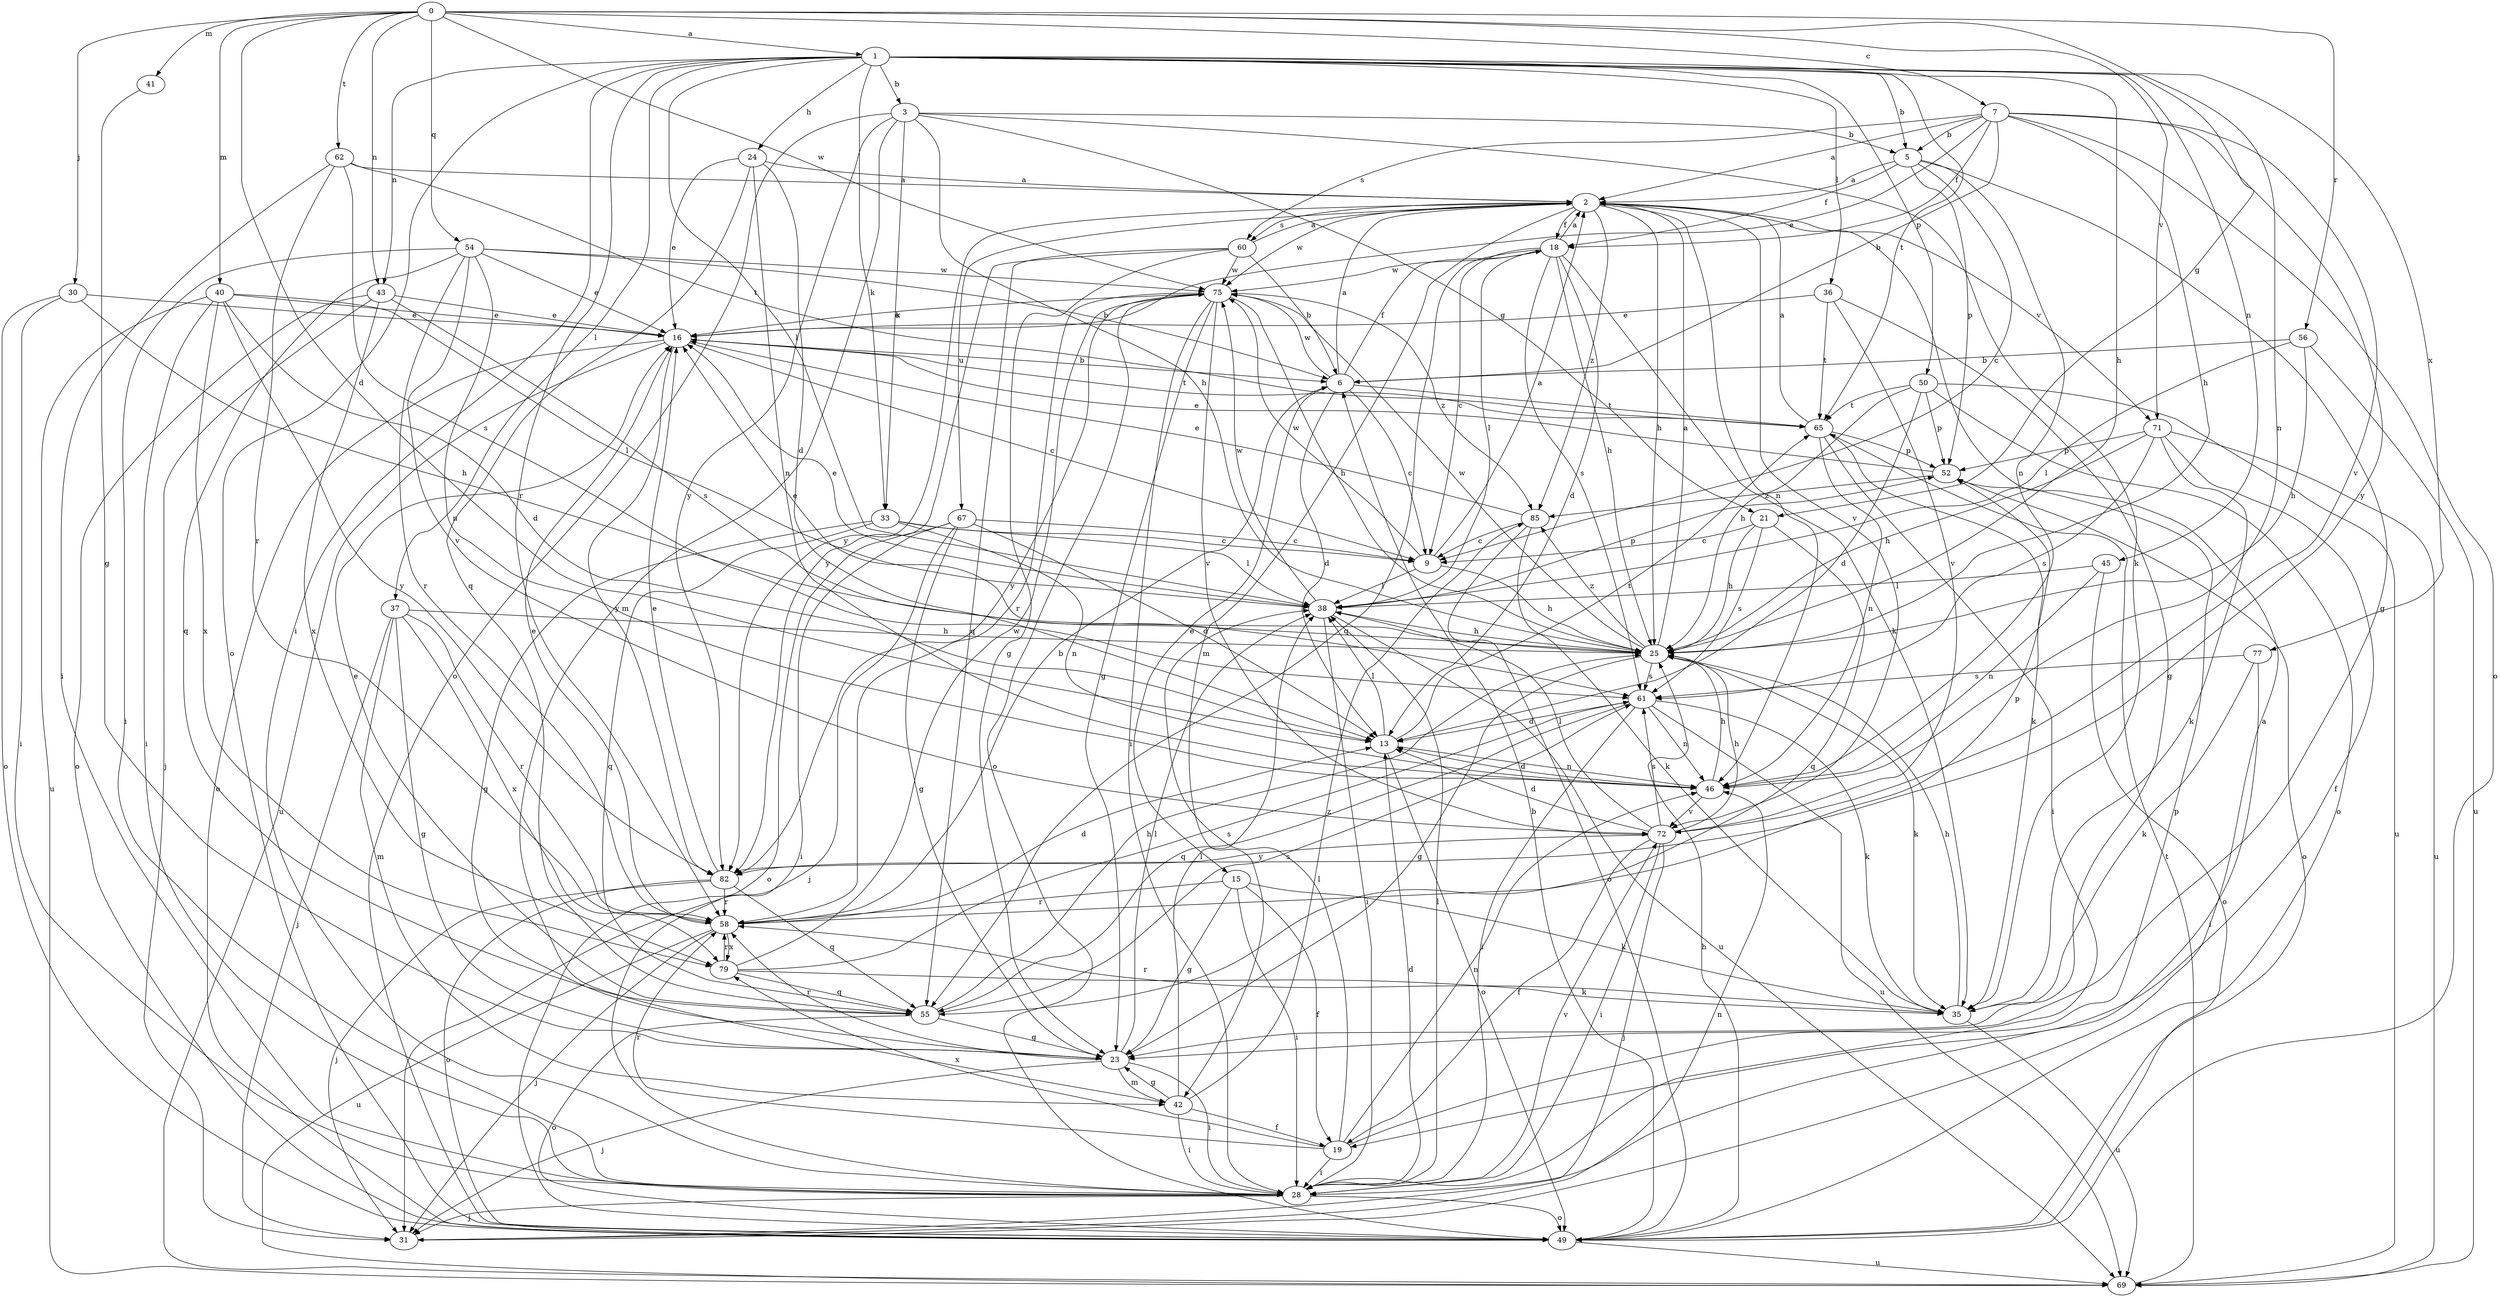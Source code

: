 strict digraph  {
0;
1;
2;
3;
5;
6;
7;
9;
13;
15;
16;
18;
19;
21;
23;
24;
25;
28;
30;
31;
33;
35;
36;
37;
38;
40;
41;
42;
43;
45;
46;
49;
50;
52;
54;
55;
56;
58;
60;
61;
62;
65;
67;
69;
71;
72;
75;
77;
79;
82;
85;
0 -> 1  [label=a];
0 -> 7  [label=c];
0 -> 13  [label=d];
0 -> 21  [label=g];
0 -> 30  [label=j];
0 -> 40  [label=m];
0 -> 41  [label=m];
0 -> 43  [label=n];
0 -> 54  [label=q];
0 -> 56  [label=r];
0 -> 62  [label=t];
0 -> 71  [label=v];
0 -> 75  [label=w];
1 -> 3  [label=b];
1 -> 5  [label=b];
1 -> 24  [label=h];
1 -> 25  [label=h];
1 -> 28  [label=i];
1 -> 33  [label=k];
1 -> 36  [label=l];
1 -> 37  [label=l];
1 -> 38  [label=l];
1 -> 43  [label=n];
1 -> 45  [label=n];
1 -> 46  [label=n];
1 -> 49  [label=o];
1 -> 50  [label=p];
1 -> 58  [label=r];
1 -> 65  [label=t];
1 -> 77  [label=x];
2 -> 18  [label=f];
2 -> 25  [label=h];
2 -> 42  [label=m];
2 -> 46  [label=n];
2 -> 60  [label=s];
2 -> 67  [label=u];
2 -> 71  [label=v];
2 -> 72  [label=v];
2 -> 75  [label=w];
2 -> 82  [label=y];
2 -> 85  [label=z];
3 -> 5  [label=b];
3 -> 21  [label=g];
3 -> 25  [label=h];
3 -> 33  [label=k];
3 -> 35  [label=k];
3 -> 42  [label=m];
3 -> 49  [label=o];
3 -> 82  [label=y];
5 -> 2  [label=a];
5 -> 9  [label=c];
5 -> 18  [label=f];
5 -> 23  [label=g];
5 -> 46  [label=n];
5 -> 52  [label=p];
6 -> 2  [label=a];
6 -> 9  [label=c];
6 -> 13  [label=d];
6 -> 15  [label=e];
6 -> 18  [label=f];
6 -> 65  [label=t];
6 -> 75  [label=w];
7 -> 2  [label=a];
7 -> 5  [label=b];
7 -> 6  [label=b];
7 -> 16  [label=e];
7 -> 18  [label=f];
7 -> 25  [label=h];
7 -> 49  [label=o];
7 -> 60  [label=s];
7 -> 72  [label=v];
7 -> 82  [label=y];
9 -> 2  [label=a];
9 -> 25  [label=h];
9 -> 38  [label=l];
9 -> 75  [label=w];
13 -> 38  [label=l];
13 -> 46  [label=n];
13 -> 49  [label=o];
13 -> 65  [label=t];
15 -> 19  [label=f];
15 -> 23  [label=g];
15 -> 28  [label=i];
15 -> 35  [label=k];
15 -> 58  [label=r];
16 -> 6  [label=b];
16 -> 9  [label=c];
16 -> 49  [label=o];
16 -> 65  [label=t];
16 -> 69  [label=u];
16 -> 82  [label=y];
18 -> 2  [label=a];
18 -> 9  [label=c];
18 -> 13  [label=d];
18 -> 25  [label=h];
18 -> 35  [label=k];
18 -> 38  [label=l];
18 -> 55  [label=q];
18 -> 61  [label=s];
18 -> 75  [label=w];
19 -> 28  [label=i];
19 -> 38  [label=l];
19 -> 46  [label=n];
19 -> 52  [label=p];
19 -> 58  [label=r];
19 -> 79  [label=x];
21 -> 9  [label=c];
21 -> 25  [label=h];
21 -> 55  [label=q];
21 -> 61  [label=s];
23 -> 28  [label=i];
23 -> 31  [label=j];
23 -> 38  [label=l];
23 -> 42  [label=m];
23 -> 58  [label=r];
24 -> 2  [label=a];
24 -> 13  [label=d];
24 -> 16  [label=e];
24 -> 46  [label=n];
24 -> 55  [label=q];
25 -> 2  [label=a];
25 -> 16  [label=e];
25 -> 23  [label=g];
25 -> 35  [label=k];
25 -> 61  [label=s];
25 -> 75  [label=w];
25 -> 85  [label=z];
28 -> 13  [label=d];
28 -> 31  [label=j];
28 -> 38  [label=l];
28 -> 49  [label=o];
28 -> 72  [label=v];
30 -> 16  [label=e];
30 -> 25  [label=h];
30 -> 28  [label=i];
30 -> 49  [label=o];
31 -> 2  [label=a];
31 -> 46  [label=n];
33 -> 9  [label=c];
33 -> 23  [label=g];
33 -> 38  [label=l];
33 -> 46  [label=n];
33 -> 55  [label=q];
35 -> 25  [label=h];
35 -> 58  [label=r];
35 -> 69  [label=u];
36 -> 16  [label=e];
36 -> 23  [label=g];
36 -> 65  [label=t];
36 -> 72  [label=v];
37 -> 23  [label=g];
37 -> 25  [label=h];
37 -> 31  [label=j];
37 -> 42  [label=m];
37 -> 58  [label=r];
37 -> 79  [label=x];
38 -> 16  [label=e];
38 -> 25  [label=h];
38 -> 28  [label=i];
38 -> 52  [label=p];
38 -> 69  [label=u];
38 -> 75  [label=w];
40 -> 13  [label=d];
40 -> 16  [label=e];
40 -> 28  [label=i];
40 -> 38  [label=l];
40 -> 69  [label=u];
40 -> 79  [label=x];
40 -> 82  [label=y];
41 -> 23  [label=g];
42 -> 19  [label=f];
42 -> 23  [label=g];
42 -> 28  [label=i];
42 -> 38  [label=l];
42 -> 85  [label=z];
43 -> 16  [label=e];
43 -> 31  [label=j];
43 -> 49  [label=o];
43 -> 61  [label=s];
43 -> 79  [label=x];
45 -> 38  [label=l];
45 -> 46  [label=n];
45 -> 49  [label=o];
46 -> 13  [label=d];
46 -> 25  [label=h];
46 -> 72  [label=v];
49 -> 6  [label=b];
49 -> 25  [label=h];
49 -> 69  [label=u];
50 -> 13  [label=d];
50 -> 25  [label=h];
50 -> 49  [label=o];
50 -> 52  [label=p];
50 -> 65  [label=t];
50 -> 69  [label=u];
52 -> 16  [label=e];
52 -> 49  [label=o];
52 -> 85  [label=z];
54 -> 6  [label=b];
54 -> 16  [label=e];
54 -> 28  [label=i];
54 -> 46  [label=n];
54 -> 55  [label=q];
54 -> 58  [label=r];
54 -> 72  [label=v];
54 -> 75  [label=w];
55 -> 16  [label=e];
55 -> 23  [label=g];
55 -> 25  [label=h];
55 -> 49  [label=o];
55 -> 61  [label=s];
56 -> 6  [label=b];
56 -> 25  [label=h];
56 -> 38  [label=l];
56 -> 69  [label=u];
58 -> 6  [label=b];
58 -> 13  [label=d];
58 -> 16  [label=e];
58 -> 31  [label=j];
58 -> 52  [label=p];
58 -> 69  [label=u];
58 -> 79  [label=x];
60 -> 2  [label=a];
60 -> 6  [label=b];
60 -> 23  [label=g];
60 -> 55  [label=q];
60 -> 75  [label=w];
60 -> 82  [label=y];
61 -> 13  [label=d];
61 -> 28  [label=i];
61 -> 35  [label=k];
61 -> 46  [label=n];
61 -> 55  [label=q];
61 -> 69  [label=u];
62 -> 2  [label=a];
62 -> 28  [label=i];
62 -> 58  [label=r];
62 -> 61  [label=s];
62 -> 65  [label=t];
65 -> 2  [label=a];
65 -> 28  [label=i];
65 -> 35  [label=k];
65 -> 46  [label=n];
65 -> 52  [label=p];
67 -> 9  [label=c];
67 -> 13  [label=d];
67 -> 23  [label=g];
67 -> 28  [label=i];
67 -> 31  [label=j];
67 -> 49  [label=o];
69 -> 65  [label=t];
71 -> 19  [label=f];
71 -> 25  [label=h];
71 -> 35  [label=k];
71 -> 52  [label=p];
71 -> 61  [label=s];
71 -> 69  [label=u];
72 -> 13  [label=d];
72 -> 19  [label=f];
72 -> 25  [label=h];
72 -> 28  [label=i];
72 -> 31  [label=j];
72 -> 38  [label=l];
72 -> 61  [label=s];
72 -> 82  [label=y];
75 -> 16  [label=e];
75 -> 23  [label=g];
75 -> 25  [label=h];
75 -> 28  [label=i];
75 -> 49  [label=o];
75 -> 58  [label=r];
75 -> 72  [label=v];
75 -> 82  [label=y];
75 -> 85  [label=z];
77 -> 28  [label=i];
77 -> 35  [label=k];
77 -> 61  [label=s];
79 -> 35  [label=k];
79 -> 55  [label=q];
79 -> 58  [label=r];
79 -> 61  [label=s];
79 -> 75  [label=w];
82 -> 16  [label=e];
82 -> 31  [label=j];
82 -> 49  [label=o];
82 -> 55  [label=q];
82 -> 58  [label=r];
85 -> 9  [label=c];
85 -> 16  [label=e];
85 -> 35  [label=k];
85 -> 49  [label=o];
}
